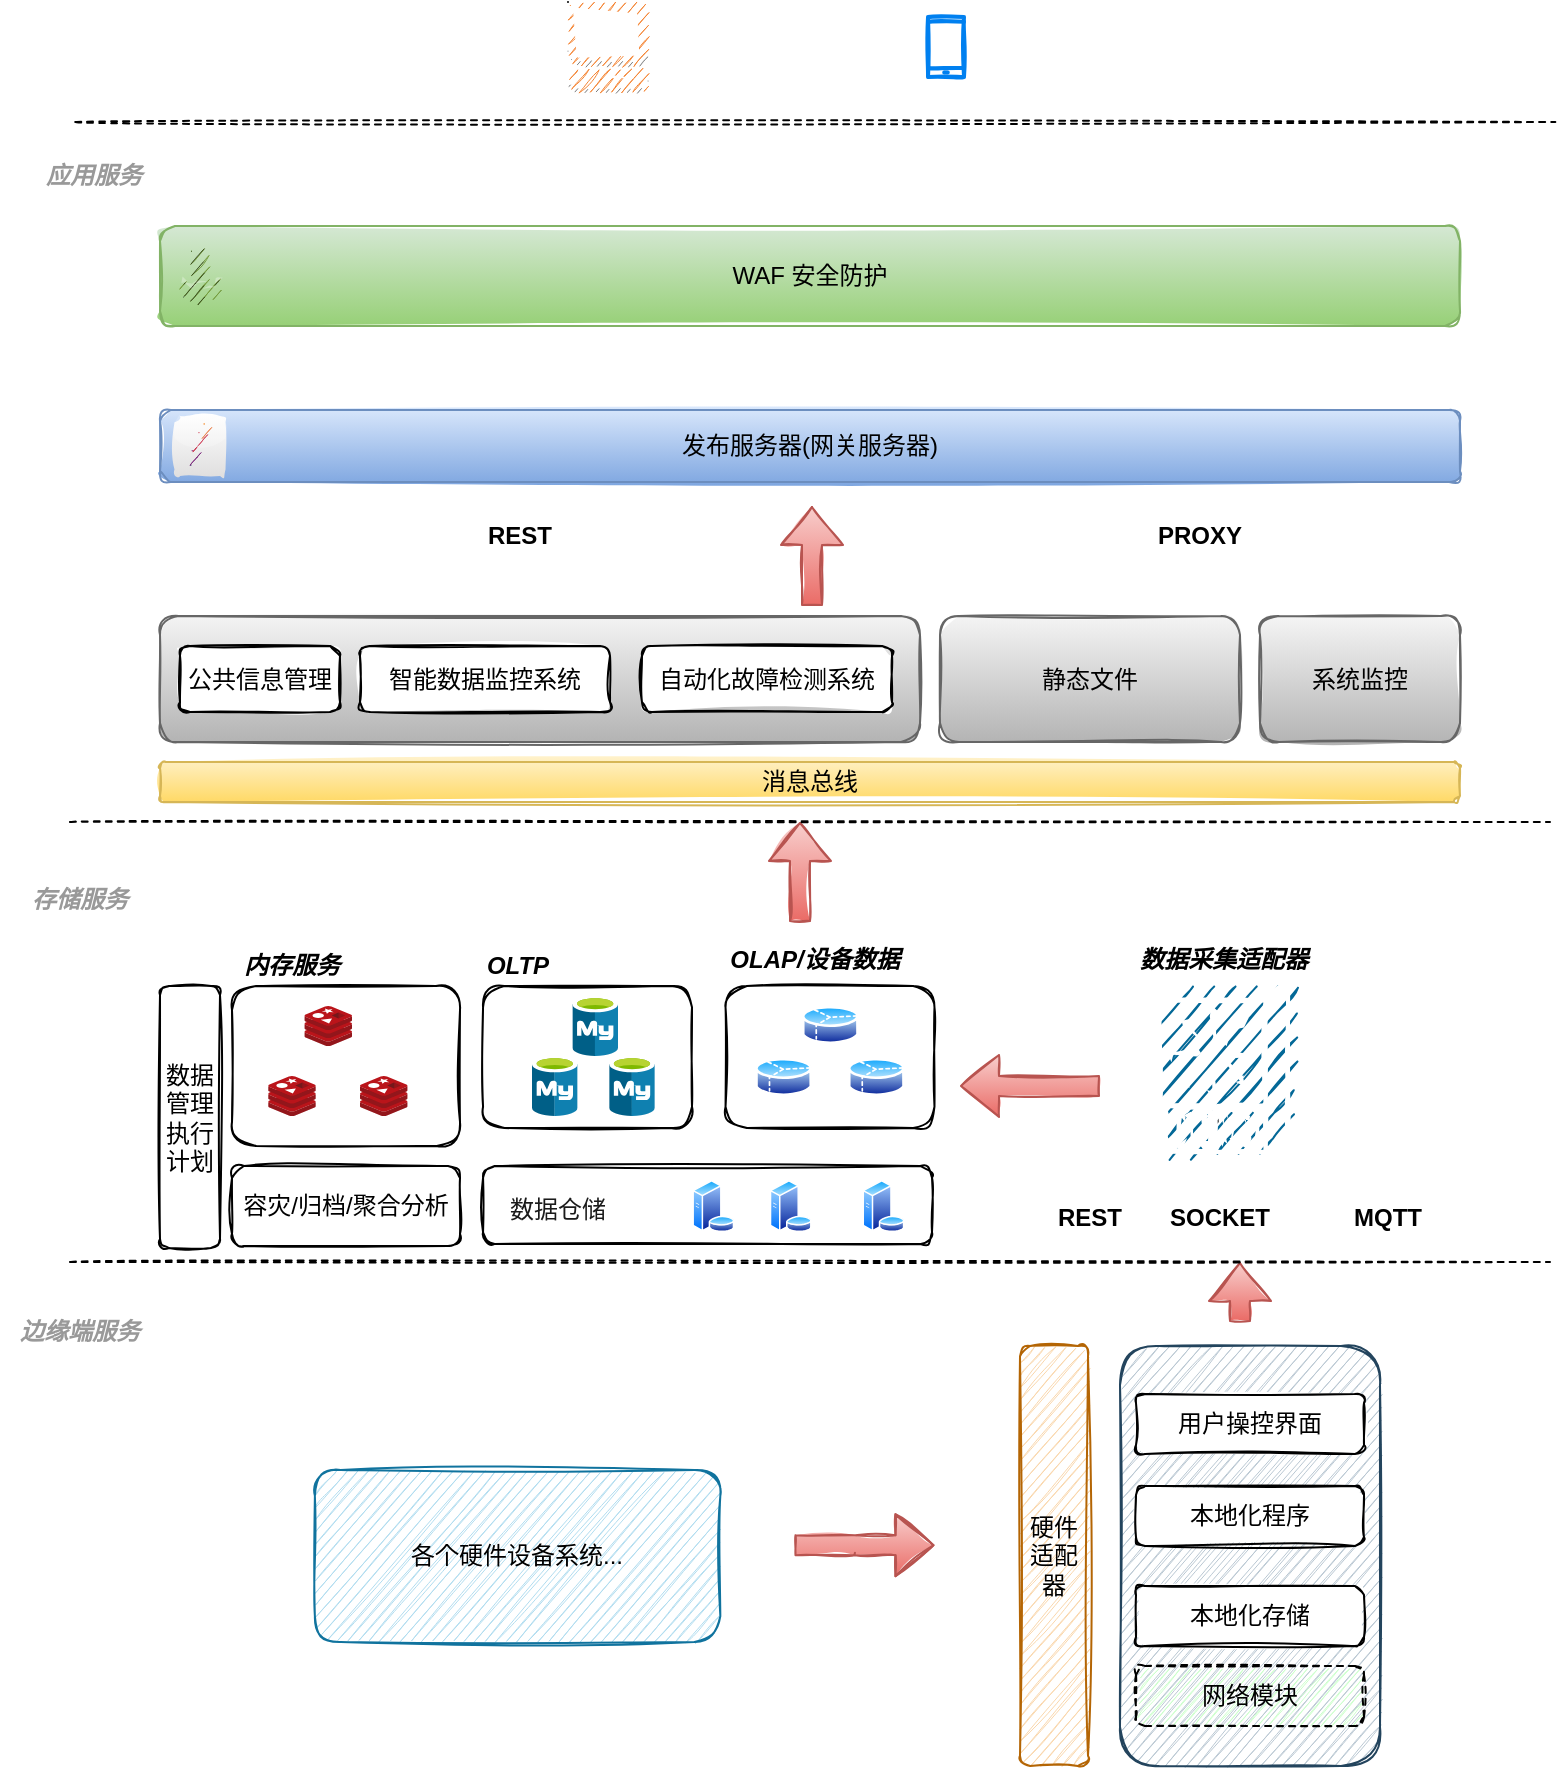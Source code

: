 <mxfile version="20.2.7" type="github">
  <diagram id="LEm4nLIpw5zEL37WH-7T" name="第 1 页">
    <mxGraphModel dx="889" dy="456" grid="1" gridSize="10" guides="1" tooltips="1" connect="1" arrows="1" fold="1" page="1" pageScale="1" pageWidth="827" pageHeight="1169" math="0" shadow="0">
      <root>
        <mxCell id="0" />
        <mxCell id="1" parent="0" />
        <mxCell id="Wt1t-0Yeev_Bzz4dzMjs-85" value="" style="rounded=1;whiteSpace=wrap;html=1;strokeColor=#23445d;fillColor=#bac8d3;sketch=1;" vertex="1" parent="1">
          <mxGeometry x="590" y="732" width="130" height="210" as="geometry" />
        </mxCell>
        <mxCell id="Wt1t-0Yeev_Bzz4dzMjs-54" value="" style="rounded=1;whiteSpace=wrap;html=1;strokeColor=#000000;fillColor=#FFFFFF;sketch=1;" vertex="1" parent="1">
          <mxGeometry x="271.53" y="552" width="104.47" height="71" as="geometry" />
        </mxCell>
        <mxCell id="Wt1t-0Yeev_Bzz4dzMjs-52" value="" style="rounded=1;whiteSpace=wrap;html=1;strokeColor=#000000;fillColor=#FFFFFF;sketch=1;" vertex="1" parent="1">
          <mxGeometry x="146" y="552" width="114" height="80" as="geometry" />
        </mxCell>
        <mxCell id="Wt1t-0Yeev_Bzz4dzMjs-9" value="" style="rounded=1;whiteSpace=wrap;html=1;fillColor=#f5f5f5;gradientColor=#b3b3b3;strokeColor=#666666;sketch=1;" vertex="1" parent="1">
          <mxGeometry x="110" y="367" width="380" height="63" as="geometry" />
        </mxCell>
        <mxCell id="mawcjA4YxSA_-x8KglYQ-3" value="" style="html=1;verticalLabelPosition=bottom;align=center;labelBackgroundColor=#ffffff;verticalAlign=top;strokeWidth=2;strokeColor=#0080F0;shadow=0;dashed=0;shape=mxgraph.ios7.icons.smartphone;rounded=1;sketch=1;" parent="1" vertex="1">
          <mxGeometry x="494" y="67.5" width="18" height="30" as="geometry" />
        </mxCell>
        <mxCell id="mawcjA4YxSA_-x8KglYQ-5" value="" style="outlineConnect=0;dashed=0;verticalLabelPosition=bottom;verticalAlign=top;align=center;html=1;shape=mxgraph.aws3.management_console;fillColor=#F58534;gradientColor=none;rounded=1;sketch=1;" parent="1" vertex="1">
          <mxGeometry x="314" y="60" width="40" height="45" as="geometry" />
        </mxCell>
        <mxCell id="mawcjA4YxSA_-x8KglYQ-7" value="WAF 安全防护" style="rounded=1;whiteSpace=wrap;html=1;fillColor=#d5e8d4;gradientColor=#97d077;strokeColor=#82b366;sketch=1;" parent="1" vertex="1">
          <mxGeometry x="110" y="172" width="650" height="50" as="geometry" />
        </mxCell>
        <mxCell id="mawcjA4YxSA_-x8KglYQ-8" value="" style="outlineConnect=0;dashed=0;verticalLabelPosition=bottom;verticalAlign=top;align=center;html=1;shape=mxgraph.aws3.waf;fillColor=#759C3E;gradientColor=none;rounded=1;sketch=1;" parent="1" vertex="1">
          <mxGeometry x="120" y="182" width="20" height="30" as="geometry" />
        </mxCell>
        <mxCell id="mawcjA4YxSA_-x8KglYQ-9" value="发布服务器(网关服务器)" style="rounded=1;whiteSpace=wrap;html=1;fillColor=#dae8fc;gradientColor=#7ea6e0;strokeColor=#6c8ebf;sketch=1;" parent="1" vertex="1">
          <mxGeometry x="110" y="264" width="650" height="36" as="geometry" />
        </mxCell>
        <mxCell id="Wt1t-0Yeev_Bzz4dzMjs-2" value="" style="dashed=0;outlineConnect=0;html=1;align=center;labelPosition=center;verticalLabelPosition=bottom;verticalAlign=top;shape=mxgraph.webicons.apache;gradientColor=#DFDEDE;rounded=1;sketch=1;" vertex="1" parent="1">
          <mxGeometry x="117.25" y="267" width="25.5" height="30" as="geometry" />
        </mxCell>
        <mxCell id="Wt1t-0Yeev_Bzz4dzMjs-3" value="公共信息管理" style="rounded=1;whiteSpace=wrap;html=1;sketch=1;" vertex="1" parent="1">
          <mxGeometry x="120" y="382" width="80" height="33" as="geometry" />
        </mxCell>
        <mxCell id="Wt1t-0Yeev_Bzz4dzMjs-4" value="智能数据监控系统" style="rounded=1;whiteSpace=wrap;html=1;sketch=1;" vertex="1" parent="1">
          <mxGeometry x="210" y="382" width="125" height="33" as="geometry" />
        </mxCell>
        <mxCell id="Wt1t-0Yeev_Bzz4dzMjs-18" value="REST" style="text;html=1;strokeColor=none;fillColor=none;align=center;verticalAlign=middle;whiteSpace=wrap;rounded=1;fontStyle=1;sketch=1;" vertex="1" parent="1">
          <mxGeometry x="260" y="312" width="60" height="30" as="geometry" />
        </mxCell>
        <mxCell id="Wt1t-0Yeev_Bzz4dzMjs-26" value="自动化故障检测系统" style="rounded=1;whiteSpace=wrap;html=1;sketch=1;" vertex="1" parent="1">
          <mxGeometry x="351" y="382" width="125" height="33" as="geometry" />
        </mxCell>
        <mxCell id="Wt1t-0Yeev_Bzz4dzMjs-27" value="静态文件" style="rounded=1;whiteSpace=wrap;html=1;fillColor=#f5f5f5;gradientColor=#b3b3b3;strokeColor=#666666;sketch=1;" vertex="1" parent="1">
          <mxGeometry x="500" y="367" width="150" height="63" as="geometry" />
        </mxCell>
        <mxCell id="Wt1t-0Yeev_Bzz4dzMjs-28" value="系统监控" style="rounded=1;whiteSpace=wrap;html=1;fillColor=#f5f5f5;gradientColor=#b3b3b3;strokeColor=#666666;sketch=1;" vertex="1" parent="1">
          <mxGeometry x="660" y="367" width="100" height="63" as="geometry" />
        </mxCell>
        <mxCell id="Wt1t-0Yeev_Bzz4dzMjs-29" value="PROXY" style="text;html=1;strokeColor=none;fillColor=none;align=center;verticalAlign=middle;whiteSpace=wrap;rounded=1;fontStyle=1;sketch=1;" vertex="1" parent="1">
          <mxGeometry x="600" y="312" width="60" height="30" as="geometry" />
        </mxCell>
        <mxCell id="Wt1t-0Yeev_Bzz4dzMjs-30" value="" style="aspect=fixed;html=1;points=[];align=center;image;fontSize=12;image=img/lib/mscae/Cache_Redis_Product.svg;rounded=1;sketch=1;" vertex="1" parent="1">
          <mxGeometry x="182.19" y="562" width="23.81" height="20" as="geometry" />
        </mxCell>
        <mxCell id="Wt1t-0Yeev_Bzz4dzMjs-33" value="" style="aspect=fixed;html=1;points=[];align=center;image;fontSize=12;image=img/lib/mscae/Azure_Database_for_MySQL_servers.svg;rounded=1;sketch=1;" vertex="1" parent="1">
          <mxGeometry x="316.2" y="557" width="22.8" height="30" as="geometry" />
        </mxCell>
        <mxCell id="Wt1t-0Yeev_Bzz4dzMjs-34" value="" style="aspect=fixed;html=1;points=[];align=center;image;fontSize=12;image=img/lib/mscae/Azure_Database_for_MySQL_servers.svg;rounded=1;sketch=1;" vertex="1" parent="1">
          <mxGeometry x="296" y="587" width="22.8" height="30" as="geometry" />
        </mxCell>
        <mxCell id="Wt1t-0Yeev_Bzz4dzMjs-35" value="" style="aspect=fixed;html=1;points=[];align=center;image;fontSize=12;image=img/lib/mscae/Azure_Database_for_MySQL_servers.svg;rounded=1;sketch=1;" vertex="1" parent="1">
          <mxGeometry x="334.6" y="587" width="22.8" height="30" as="geometry" />
        </mxCell>
        <mxCell id="Wt1t-0Yeev_Bzz4dzMjs-41" value="" style="aspect=fixed;html=1;points=[];align=center;image;fontSize=12;image=img/lib/mscae/Cache_Redis_Product.svg;rounded=1;sketch=1;" vertex="1" parent="1">
          <mxGeometry x="210" y="597" width="23.81" height="20" as="geometry" />
        </mxCell>
        <mxCell id="Wt1t-0Yeev_Bzz4dzMjs-53" value="内存服务" style="text;html=1;strokeColor=none;fillColor=none;align=center;verticalAlign=middle;whiteSpace=wrap;rounded=1;fontStyle=3;sketch=1;" vertex="1" parent="1">
          <mxGeometry x="146" y="527" width="60" height="30" as="geometry" />
        </mxCell>
        <mxCell id="Wt1t-0Yeev_Bzz4dzMjs-55" value="OLTP" style="text;html=1;strokeColor=none;fillColor=none;align=center;verticalAlign=middle;whiteSpace=wrap;rounded=1;fontStyle=3;sketch=1;" vertex="1" parent="1">
          <mxGeometry x="258.8" y="527" width="60" height="30" as="geometry" />
        </mxCell>
        <mxCell id="Wt1t-0Yeev_Bzz4dzMjs-56" value="" style="rounded=1;whiteSpace=wrap;html=1;strokeColor=#000000;fillColor=#FFFFFF;sketch=1;" vertex="1" parent="1">
          <mxGeometry x="392.77" y="552" width="104.47" height="71" as="geometry" />
        </mxCell>
        <mxCell id="Wt1t-0Yeev_Bzz4dzMjs-57" value="OLAP/设备数据" style="text;html=1;strokeColor=none;fillColor=none;align=center;verticalAlign=middle;whiteSpace=wrap;rounded=1;fontStyle=3;sketch=1;" vertex="1" parent="1">
          <mxGeometry x="390.17" y="526" width="95" height="26" as="geometry" />
        </mxCell>
        <mxCell id="Wt1t-0Yeev_Bzz4dzMjs-58" value="" style="aspect=fixed;perimeter=ellipsePerimeter;html=1;align=center;shadow=0;dashed=0;spacingTop=3;image;image=img/lib/active_directory/database_partition_3.svg;strokeColor=#000000;fillColor=#FFFFFF;rounded=1;sketch=1;" vertex="1" parent="1">
          <mxGeometry x="431" y="561" width="28.38" height="21" as="geometry" />
        </mxCell>
        <mxCell id="Wt1t-0Yeev_Bzz4dzMjs-59" value="" style="aspect=fixed;perimeter=ellipsePerimeter;html=1;align=center;shadow=0;dashed=0;spacingTop=3;image;image=img/lib/active_directory/database_partition_3.svg;strokeColor=#000000;fillColor=#FFFFFF;rounded=1;sketch=1;" vertex="1" parent="1">
          <mxGeometry x="407.62" y="587" width="28.38" height="21" as="geometry" />
        </mxCell>
        <mxCell id="Wt1t-0Yeev_Bzz4dzMjs-60" value="" style="aspect=fixed;perimeter=ellipsePerimeter;html=1;align=center;shadow=0;dashed=0;spacingTop=3;image;image=img/lib/active_directory/database_partition_3.svg;strokeColor=#000000;fillColor=#FFFFFF;rounded=1;sketch=1;" vertex="1" parent="1">
          <mxGeometry x="454" y="587" width="28.38" height="21" as="geometry" />
        </mxCell>
        <mxCell id="Wt1t-0Yeev_Bzz4dzMjs-61" value="" style="rounded=1;whiteSpace=wrap;html=1;strokeColor=#000000;fillColor=#FFFFFF;sketch=1;" vertex="1" parent="1">
          <mxGeometry x="271.53" y="642" width="224.47" height="39" as="geometry" />
        </mxCell>
        <mxCell id="Wt1t-0Yeev_Bzz4dzMjs-62" value="" style="aspect=fixed;perimeter=ellipsePerimeter;html=1;align=center;shadow=0;dashed=0;spacingTop=3;image;image=img/lib/active_directory/database_server.svg;strokeColor=#000000;fillColor=#FFFFFF;rounded=1;sketch=1;" vertex="1" parent="1">
          <mxGeometry x="376" y="649" width="21.32" height="26" as="geometry" />
        </mxCell>
        <mxCell id="Wt1t-0Yeev_Bzz4dzMjs-63" value="" style="aspect=fixed;perimeter=ellipsePerimeter;html=1;align=center;shadow=0;dashed=0;spacingTop=3;image;image=img/lib/active_directory/database_server.svg;strokeColor=#000000;fillColor=#FFFFFF;rounded=1;sketch=1;" vertex="1" parent="1">
          <mxGeometry x="414.68" y="649" width="21.32" height="26" as="geometry" />
        </mxCell>
        <mxCell id="Wt1t-0Yeev_Bzz4dzMjs-64" value="" style="aspect=fixed;perimeter=ellipsePerimeter;html=1;align=center;shadow=0;dashed=0;spacingTop=3;image;image=img/lib/active_directory/database_server.svg;strokeColor=#000000;fillColor=#FFFFFF;rounded=1;sketch=1;" vertex="1" parent="1">
          <mxGeometry x="461.06" y="649" width="21.32" height="26" as="geometry" />
        </mxCell>
        <mxCell id="Wt1t-0Yeev_Bzz4dzMjs-65" value="数据管理执行计划" style="rounded=1;whiteSpace=wrap;html=1;strokeColor=#000000;fillColor=#FFFFFF;fontStyle=0;sketch=1;" vertex="1" parent="1">
          <mxGeometry x="110" y="552" width="30" height="131" as="geometry" />
        </mxCell>
        <mxCell id="Wt1t-0Yeev_Bzz4dzMjs-67" value="容灾/归档/聚合分析" style="rounded=1;whiteSpace=wrap;html=1;strokeColor=#000000;fillColor=#FFFFFF;fontStyle=0;sketch=1;" vertex="1" parent="1">
          <mxGeometry x="146" y="642" width="114" height="40" as="geometry" />
        </mxCell>
        <mxCell id="Wt1t-0Yeev_Bzz4dzMjs-68" value="" style="shape=mxgraph.cisco.computers_and_peripherals.pc_adapter_card;html=1;pointerEvents=1;dashed=0;fillColor=#036897;strokeColor=#ffffff;strokeWidth=2;verticalLabelPosition=bottom;verticalAlign=top;align=center;outlineConnect=0;rounded=1;sketch=1;" vertex="1" parent="1">
          <mxGeometry x="610" y="549" width="64" height="86" as="geometry" />
        </mxCell>
        <mxCell id="Wt1t-0Yeev_Bzz4dzMjs-69" value="数据采集适配器" style="text;html=1;strokeColor=none;fillColor=none;align=center;verticalAlign=middle;whiteSpace=wrap;rounded=1;fontStyle=3;sketch=1;" vertex="1" parent="1">
          <mxGeometry x="597" y="525" width="90" height="28" as="geometry" />
        </mxCell>
        <mxCell id="Wt1t-0Yeev_Bzz4dzMjs-70" value="REST" style="text;html=1;strokeColor=none;fillColor=none;align=center;verticalAlign=middle;whiteSpace=wrap;rounded=1;fontStyle=1;sketch=1;" vertex="1" parent="1">
          <mxGeometry x="545" y="653" width="60" height="30" as="geometry" />
        </mxCell>
        <mxCell id="Wt1t-0Yeev_Bzz4dzMjs-71" value="SOCKET" style="text;html=1;strokeColor=none;fillColor=none;align=center;verticalAlign=middle;whiteSpace=wrap;rounded=1;fontStyle=1;sketch=1;" vertex="1" parent="1">
          <mxGeometry x="610" y="653" width="60" height="30" as="geometry" />
        </mxCell>
        <mxCell id="Wt1t-0Yeev_Bzz4dzMjs-72" value="MQTT" style="text;html=1;strokeColor=none;fillColor=none;align=center;verticalAlign=middle;whiteSpace=wrap;rounded=1;fontStyle=1;sketch=1;" vertex="1" parent="1">
          <mxGeometry x="694" y="653" width="60" height="30" as="geometry" />
        </mxCell>
        <mxCell id="Wt1t-0Yeev_Bzz4dzMjs-81" value="用户操控界面" style="rounded=1;whiteSpace=wrap;html=1;strokeColor=#000000;fillColor=#FFFFFF;sketch=1;" vertex="1" parent="1">
          <mxGeometry x="598" y="756" width="114" height="30" as="geometry" />
        </mxCell>
        <mxCell id="Wt1t-0Yeev_Bzz4dzMjs-82" value="本地化程序" style="rounded=1;whiteSpace=wrap;html=1;strokeColor=#000000;fillColor=#FFFFFF;sketch=1;" vertex="1" parent="1">
          <mxGeometry x="598" y="802" width="114" height="30" as="geometry" />
        </mxCell>
        <mxCell id="Wt1t-0Yeev_Bzz4dzMjs-83" value="本地化存储" style="rounded=1;whiteSpace=wrap;html=1;strokeColor=#000000;fillColor=#FFFFFF;sketch=1;" vertex="1" parent="1">
          <mxGeometry x="598" y="852" width="114" height="30" as="geometry" />
        </mxCell>
        <mxCell id="Wt1t-0Yeev_Bzz4dzMjs-91" value="网络模块" style="rounded=1;whiteSpace=wrap;html=1;strokeColor=#000000;fillColor=#CCFFCC;dashed=1;sketch=1;" vertex="1" parent="1">
          <mxGeometry x="598" y="892" width="114" height="30" as="geometry" />
        </mxCell>
        <mxCell id="Wt1t-0Yeev_Bzz4dzMjs-92" value="各个硬件设备系统..." style="rounded=1;whiteSpace=wrap;html=1;strokeColor=#10739e;fillColor=#b1ddf0;sketch=1;" vertex="1" parent="1">
          <mxGeometry x="187.44" y="794" width="202.73" height="86" as="geometry" />
        </mxCell>
        <mxCell id="Wt1t-0Yeev_Bzz4dzMjs-98" value="" style="shape=flexArrow;endArrow=classic;html=1;rounded=1;fillColor=#f8cecc;gradientColor=#ea6b66;strokeColor=#b85450;curved=1;sketch=1;" edge="1" parent="1">
          <mxGeometry width="50" height="50" relative="1" as="geometry">
            <mxPoint x="650" y="720" as="sourcePoint" />
            <mxPoint x="650" y="690" as="targetPoint" />
          </mxGeometry>
        </mxCell>
        <mxCell id="Wt1t-0Yeev_Bzz4dzMjs-101" value="" style="shape=flexArrow;endArrow=classic;html=1;rounded=1;fillColor=#f8cecc;gradientColor=#ea6b66;strokeColor=#b85450;curved=1;sketch=1;" edge="1" parent="1">
          <mxGeometry width="50" height="50" relative="1" as="geometry">
            <mxPoint x="427.24" y="831.62" as="sourcePoint" />
            <mxPoint x="497.24" y="831.62" as="targetPoint" />
            <Array as="points">
              <mxPoint x="457.24" y="831.62" />
            </Array>
          </mxGeometry>
        </mxCell>
        <mxCell id="Wt1t-0Yeev_Bzz4dzMjs-102" value="硬件适配器" style="rounded=1;whiteSpace=wrap;html=1;strokeColor=#b46504;fillColor=#fad7ac;sketch=1;" vertex="1" parent="1">
          <mxGeometry x="540" y="732" width="34" height="210" as="geometry" />
        </mxCell>
        <mxCell id="Wt1t-0Yeev_Bzz4dzMjs-104" value="" style="shape=flexArrow;endArrow=classic;html=1;rounded=1;fillColor=#f8cecc;gradientColor=#ea6b66;strokeColor=#b85450;curved=1;sketch=1;" edge="1" parent="1">
          <mxGeometry width="50" height="50" relative="1" as="geometry">
            <mxPoint x="580" y="602" as="sourcePoint" />
            <mxPoint x="510" y="602" as="targetPoint" />
          </mxGeometry>
        </mxCell>
        <mxCell id="Wt1t-0Yeev_Bzz4dzMjs-112" value="消息总线" style="rounded=1;whiteSpace=wrap;html=1;fillColor=#fff2cc;gradientColor=#ffd966;strokeColor=#d6b656;sketch=1;" vertex="1" parent="1">
          <mxGeometry x="110" y="440" width="650" height="20" as="geometry" />
        </mxCell>
        <mxCell id="Wt1t-0Yeev_Bzz4dzMjs-114" value="边缘端服务" style="text;html=1;strokeColor=none;fillColor=none;align=center;verticalAlign=middle;whiteSpace=wrap;rounded=1;fontStyle=3;fontColor=#999999;sketch=1;" vertex="1" parent="1">
          <mxGeometry x="30" y="710" width="80" height="30" as="geometry" />
        </mxCell>
        <mxCell id="Wt1t-0Yeev_Bzz4dzMjs-115" value="存储服务" style="text;html=1;strokeColor=none;fillColor=none;align=center;verticalAlign=middle;whiteSpace=wrap;rounded=1;fontStyle=3;fontColor=#999999;sketch=1;" vertex="1" parent="1">
          <mxGeometry x="30" y="494" width="80" height="30" as="geometry" />
        </mxCell>
        <mxCell id="Wt1t-0Yeev_Bzz4dzMjs-116" value="应用服务" style="text;html=1;strokeColor=none;fillColor=none;align=center;verticalAlign=middle;whiteSpace=wrap;rounded=1;fontStyle=3;fontColor=#999999;sketch=1;" vertex="1" parent="1">
          <mxGeometry x="37.25" y="132" width="80" height="30" as="geometry" />
        </mxCell>
        <mxCell id="Wt1t-0Yeev_Bzz4dzMjs-117" value="" style="shape=flexArrow;endArrow=classic;html=1;rounded=1;fontColor=#999999;curved=1;fillColor=#f8cecc;gradientColor=#ea6b66;strokeColor=#b85450;sketch=1;" edge="1" parent="1">
          <mxGeometry width="50" height="50" relative="1" as="geometry">
            <mxPoint x="430" y="520" as="sourcePoint" />
            <mxPoint x="430" y="470" as="targetPoint" />
          </mxGeometry>
        </mxCell>
        <mxCell id="Wt1t-0Yeev_Bzz4dzMjs-118" value="" style="shape=flexArrow;endArrow=classic;html=1;rounded=1;fontColor=#999999;curved=1;fillColor=#f8cecc;gradientColor=#ea6b66;strokeColor=#b85450;sketch=1;" edge="1" parent="1">
          <mxGeometry width="50" height="50" relative="1" as="geometry">
            <mxPoint x="436" y="362" as="sourcePoint" />
            <mxPoint x="436" y="312" as="targetPoint" />
          </mxGeometry>
        </mxCell>
        <mxCell id="Wt1t-0Yeev_Bzz4dzMjs-121" value="数据仓储" style="text;html=1;strokeColor=none;fillColor=none;align=center;verticalAlign=middle;whiteSpace=wrap;rounded=1;fontColor=#1A1A1A;fontStyle=0;sketch=1;" vertex="1" parent="1">
          <mxGeometry x="279" y="649" width="60" height="30" as="geometry" />
        </mxCell>
        <mxCell id="Wt1t-0Yeev_Bzz4dzMjs-122" value="" style="endArrow=none;dashed=1;html=1;rounded=1;fontColor=#1A1A1A;curved=1;sketch=1;" edge="1" parent="1">
          <mxGeometry width="50" height="50" relative="1" as="geometry">
            <mxPoint x="65" y="470" as="sourcePoint" />
            <mxPoint x="805" y="470" as="targetPoint" />
          </mxGeometry>
        </mxCell>
        <mxCell id="Wt1t-0Yeev_Bzz4dzMjs-123" value="" style="endArrow=none;dashed=1;html=1;rounded=1;fontColor=#1A1A1A;curved=1;sketch=1;" edge="1" parent="1">
          <mxGeometry width="50" height="50" relative="1" as="geometry">
            <mxPoint x="67.67" y="120" as="sourcePoint" />
            <mxPoint x="807.67" y="120" as="targetPoint" />
          </mxGeometry>
        </mxCell>
        <mxCell id="Wt1t-0Yeev_Bzz4dzMjs-124" value="" style="endArrow=none;dashed=1;html=1;rounded=1;fontColor=#1A1A1A;curved=1;sketch=1;" edge="1" parent="1">
          <mxGeometry width="50" height="50" relative="1" as="geometry">
            <mxPoint x="65" y="690" as="sourcePoint" />
            <mxPoint x="805" y="690" as="targetPoint" />
          </mxGeometry>
        </mxCell>
        <mxCell id="Wt1t-0Yeev_Bzz4dzMjs-125" value="" style="aspect=fixed;html=1;points=[];align=center;image;fontSize=12;image=img/lib/mscae/Cache_Redis_Product.svg;rounded=1;sketch=1;" vertex="1" parent="1">
          <mxGeometry x="164.09" y="597" width="23.81" height="20" as="geometry" />
        </mxCell>
      </root>
    </mxGraphModel>
  </diagram>
</mxfile>
